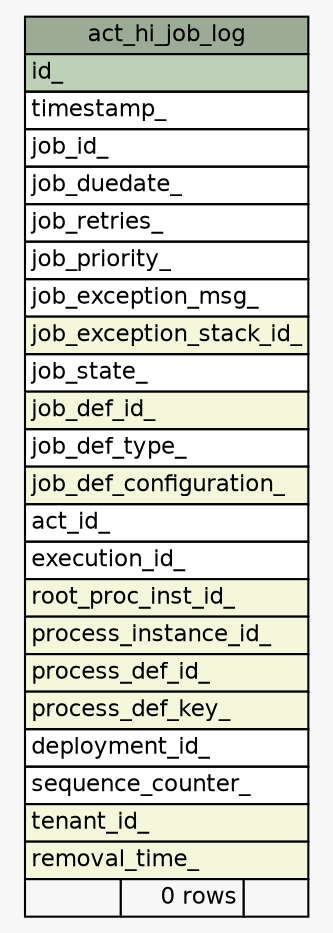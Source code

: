 // dot 7.1.0 on Mac OS X 14.1.1
// SchemaSpy rev Unknown
digraph "act_hi_job_log" {
  graph [
    rankdir="RL"
    bgcolor="#f7f7f7"
    nodesep="0.18"
    ranksep="0.46"
    fontname="Helvetica"
    fontsize="11"
  ];
  node [
    fontname="Helvetica"
    fontsize="11"
    shape="plaintext"
  ];
  edge [
    arrowsize="0.8"
  ];
  "act_hi_job_log" [
    label=<
    <TABLE BORDER="0" CELLBORDER="1" CELLSPACING="0" BGCOLOR="#ffffff">
      <TR><TD COLSPAN="3" BGCOLOR="#9bab96" ALIGN="CENTER">act_hi_job_log</TD></TR>
      <TR><TD PORT="id_" COLSPAN="3" BGCOLOR="#bed1b8" ALIGN="LEFT">id_</TD></TR>
      <TR><TD PORT="timestamp_" COLSPAN="3" ALIGN="LEFT">timestamp_</TD></TR>
      <TR><TD PORT="job_id_" COLSPAN="3" ALIGN="LEFT">job_id_</TD></TR>
      <TR><TD PORT="job_duedate_" COLSPAN="3" ALIGN="LEFT">job_duedate_</TD></TR>
      <TR><TD PORT="job_retries_" COLSPAN="3" ALIGN="LEFT">job_retries_</TD></TR>
      <TR><TD PORT="job_priority_" COLSPAN="3" ALIGN="LEFT">job_priority_</TD></TR>
      <TR><TD PORT="job_exception_msg_" COLSPAN="3" ALIGN="LEFT">job_exception_msg_</TD></TR>
      <TR><TD PORT="job_exception_stack_id_" COLSPAN="3" BGCOLOR="#f4f7da" ALIGN="LEFT">job_exception_stack_id_</TD></TR>
      <TR><TD PORT="job_state_" COLSPAN="3" ALIGN="LEFT">job_state_</TD></TR>
      <TR><TD PORT="job_def_id_" COLSPAN="3" BGCOLOR="#f4f7da" ALIGN="LEFT">job_def_id_</TD></TR>
      <TR><TD PORT="job_def_type_" COLSPAN="3" ALIGN="LEFT">job_def_type_</TD></TR>
      <TR><TD PORT="job_def_configuration_" COLSPAN="3" BGCOLOR="#f4f7da" ALIGN="LEFT">job_def_configuration_</TD></TR>
      <TR><TD PORT="act_id_" COLSPAN="3" ALIGN="LEFT">act_id_</TD></TR>
      <TR><TD PORT="execution_id_" COLSPAN="3" ALIGN="LEFT">execution_id_</TD></TR>
      <TR><TD PORT="root_proc_inst_id_" COLSPAN="3" BGCOLOR="#f4f7da" ALIGN="LEFT">root_proc_inst_id_</TD></TR>
      <TR><TD PORT="process_instance_id_" COLSPAN="3" BGCOLOR="#f4f7da" ALIGN="LEFT">process_instance_id_</TD></TR>
      <TR><TD PORT="process_def_id_" COLSPAN="3" BGCOLOR="#f4f7da" ALIGN="LEFT">process_def_id_</TD></TR>
      <TR><TD PORT="process_def_key_" COLSPAN="3" BGCOLOR="#f4f7da" ALIGN="LEFT">process_def_key_</TD></TR>
      <TR><TD PORT="deployment_id_" COLSPAN="3" ALIGN="LEFT">deployment_id_</TD></TR>
      <TR><TD PORT="sequence_counter_" COLSPAN="3" ALIGN="LEFT">sequence_counter_</TD></TR>
      <TR><TD PORT="tenant_id_" COLSPAN="3" BGCOLOR="#f4f7da" ALIGN="LEFT">tenant_id_</TD></TR>
      <TR><TD PORT="removal_time_" COLSPAN="3" BGCOLOR="#f4f7da" ALIGN="LEFT">removal_time_</TD></TR>
      <TR><TD ALIGN="LEFT" BGCOLOR="#f7f7f7">  </TD><TD ALIGN="RIGHT" BGCOLOR="#f7f7f7">0 rows</TD><TD ALIGN="RIGHT" BGCOLOR="#f7f7f7">  </TD></TR>
    </TABLE>>
    URL="tables/act_hi_job_log.html"
    tooltip="act_hi_job_log"
  ];
}
